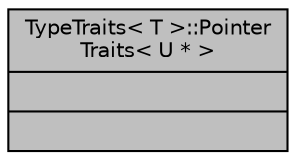 digraph "TypeTraits&lt; T &gt;::PointerTraits&lt; U * &gt;"
{
  edge [fontname="Helvetica",fontsize="10",labelfontname="Helvetica",labelfontsize="10"];
  node [fontname="Helvetica",fontsize="10",shape=record];
  Node1 [label="{TypeTraits\< T \>::Pointer\lTraits\< U * \>\n||}",height=0.2,width=0.4,color="black", fillcolor="grey75", style="filled", fontcolor="black"];
}
